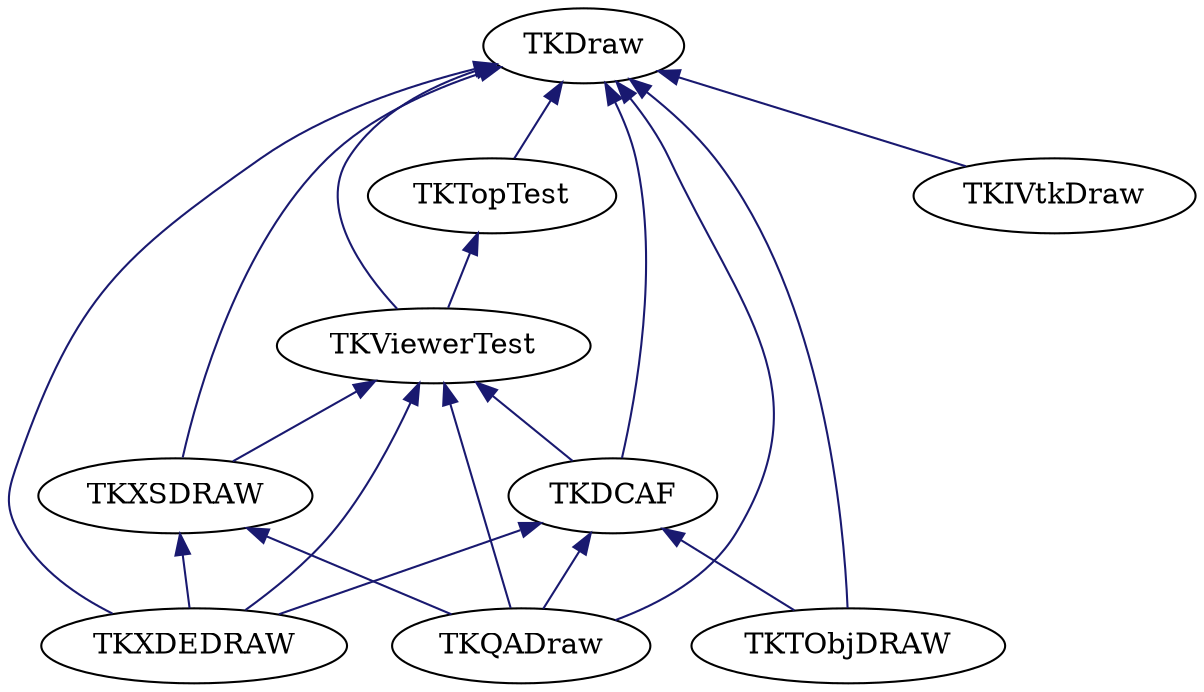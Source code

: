 digraph schema_Draw
{
	TKDraw [ URL = "toolkit_tkdraw.html" ]
	TKTopTest [ URL = "toolkit_tktoptest.html" ]
	TKDraw -> TKTopTest [ dir = "back", color = "midnightblue", style = "solid" ]
	TKViewerTest [ URL = "toolkit_tkviewertest.html" ]
	TKTopTest -> TKViewerTest [ dir = "back", color = "midnightblue", style = "solid" ]
	TKDraw -> TKViewerTest [ dir = "back", color = "midnightblue", style = "solid" ]
	TKXSDRAW [ URL = "toolkit_tkxsdraw.html" ]
	TKViewerTest -> TKXSDRAW [ dir = "back", color = "midnightblue", style = "solid" ]
	TKDraw -> TKXSDRAW [ dir = "back", color = "midnightblue", style = "solid" ]
	TKDCAF [ URL = "toolkit_tkdcaf.html" ]
	TKDraw -> TKDCAF [ dir = "back", color = "midnightblue", style = "solid" ]
	TKViewerTest -> TKDCAF [ dir = "back", color = "midnightblue", style = "solid" ]
	TKXDEDRAW [ URL = "toolkit_tkxdedraw.html" ]
	TKDraw -> TKXDEDRAW [ dir = "back", color = "midnightblue", style = "solid" ]
	TKXSDRAW -> TKXDEDRAW [ dir = "back", color = "midnightblue", style = "solid" ]
	TKDCAF -> TKXDEDRAW [ dir = "back", color = "midnightblue", style = "solid" ]
	TKViewerTest -> TKXDEDRAW [ dir = "back", color = "midnightblue", style = "solid" ]
	TKTObjDRAW [ URL = "toolkit_tktobjdraw.html" ]
	TKDraw -> TKTObjDRAW [ dir = "back", color = "midnightblue", style = "solid" ]
	TKDCAF -> TKTObjDRAW [ dir = "back", color = "midnightblue", style = "solid" ]
	TKQADraw [ URL = "toolkit_tkqadraw.html" ]
	TKDraw -> TKQADraw [ dir = "back", color = "midnightblue", style = "solid" ]
	TKViewerTest -> TKQADraw [ dir = "back", color = "midnightblue", style = "solid" ]
	TKDCAF -> TKQADraw [ dir = "back", color = "midnightblue", style = "solid" ]
	TKXSDRAW -> TKQADraw [ dir = "back", color = "midnightblue", style = "solid" ]
	TKIVtkDraw [ URL = "toolkit_tkivtkdraw.html" ]
	TKDraw -> TKIVtkDraw [ dir = "back", color = "midnightblue", style = "solid" ]
}
